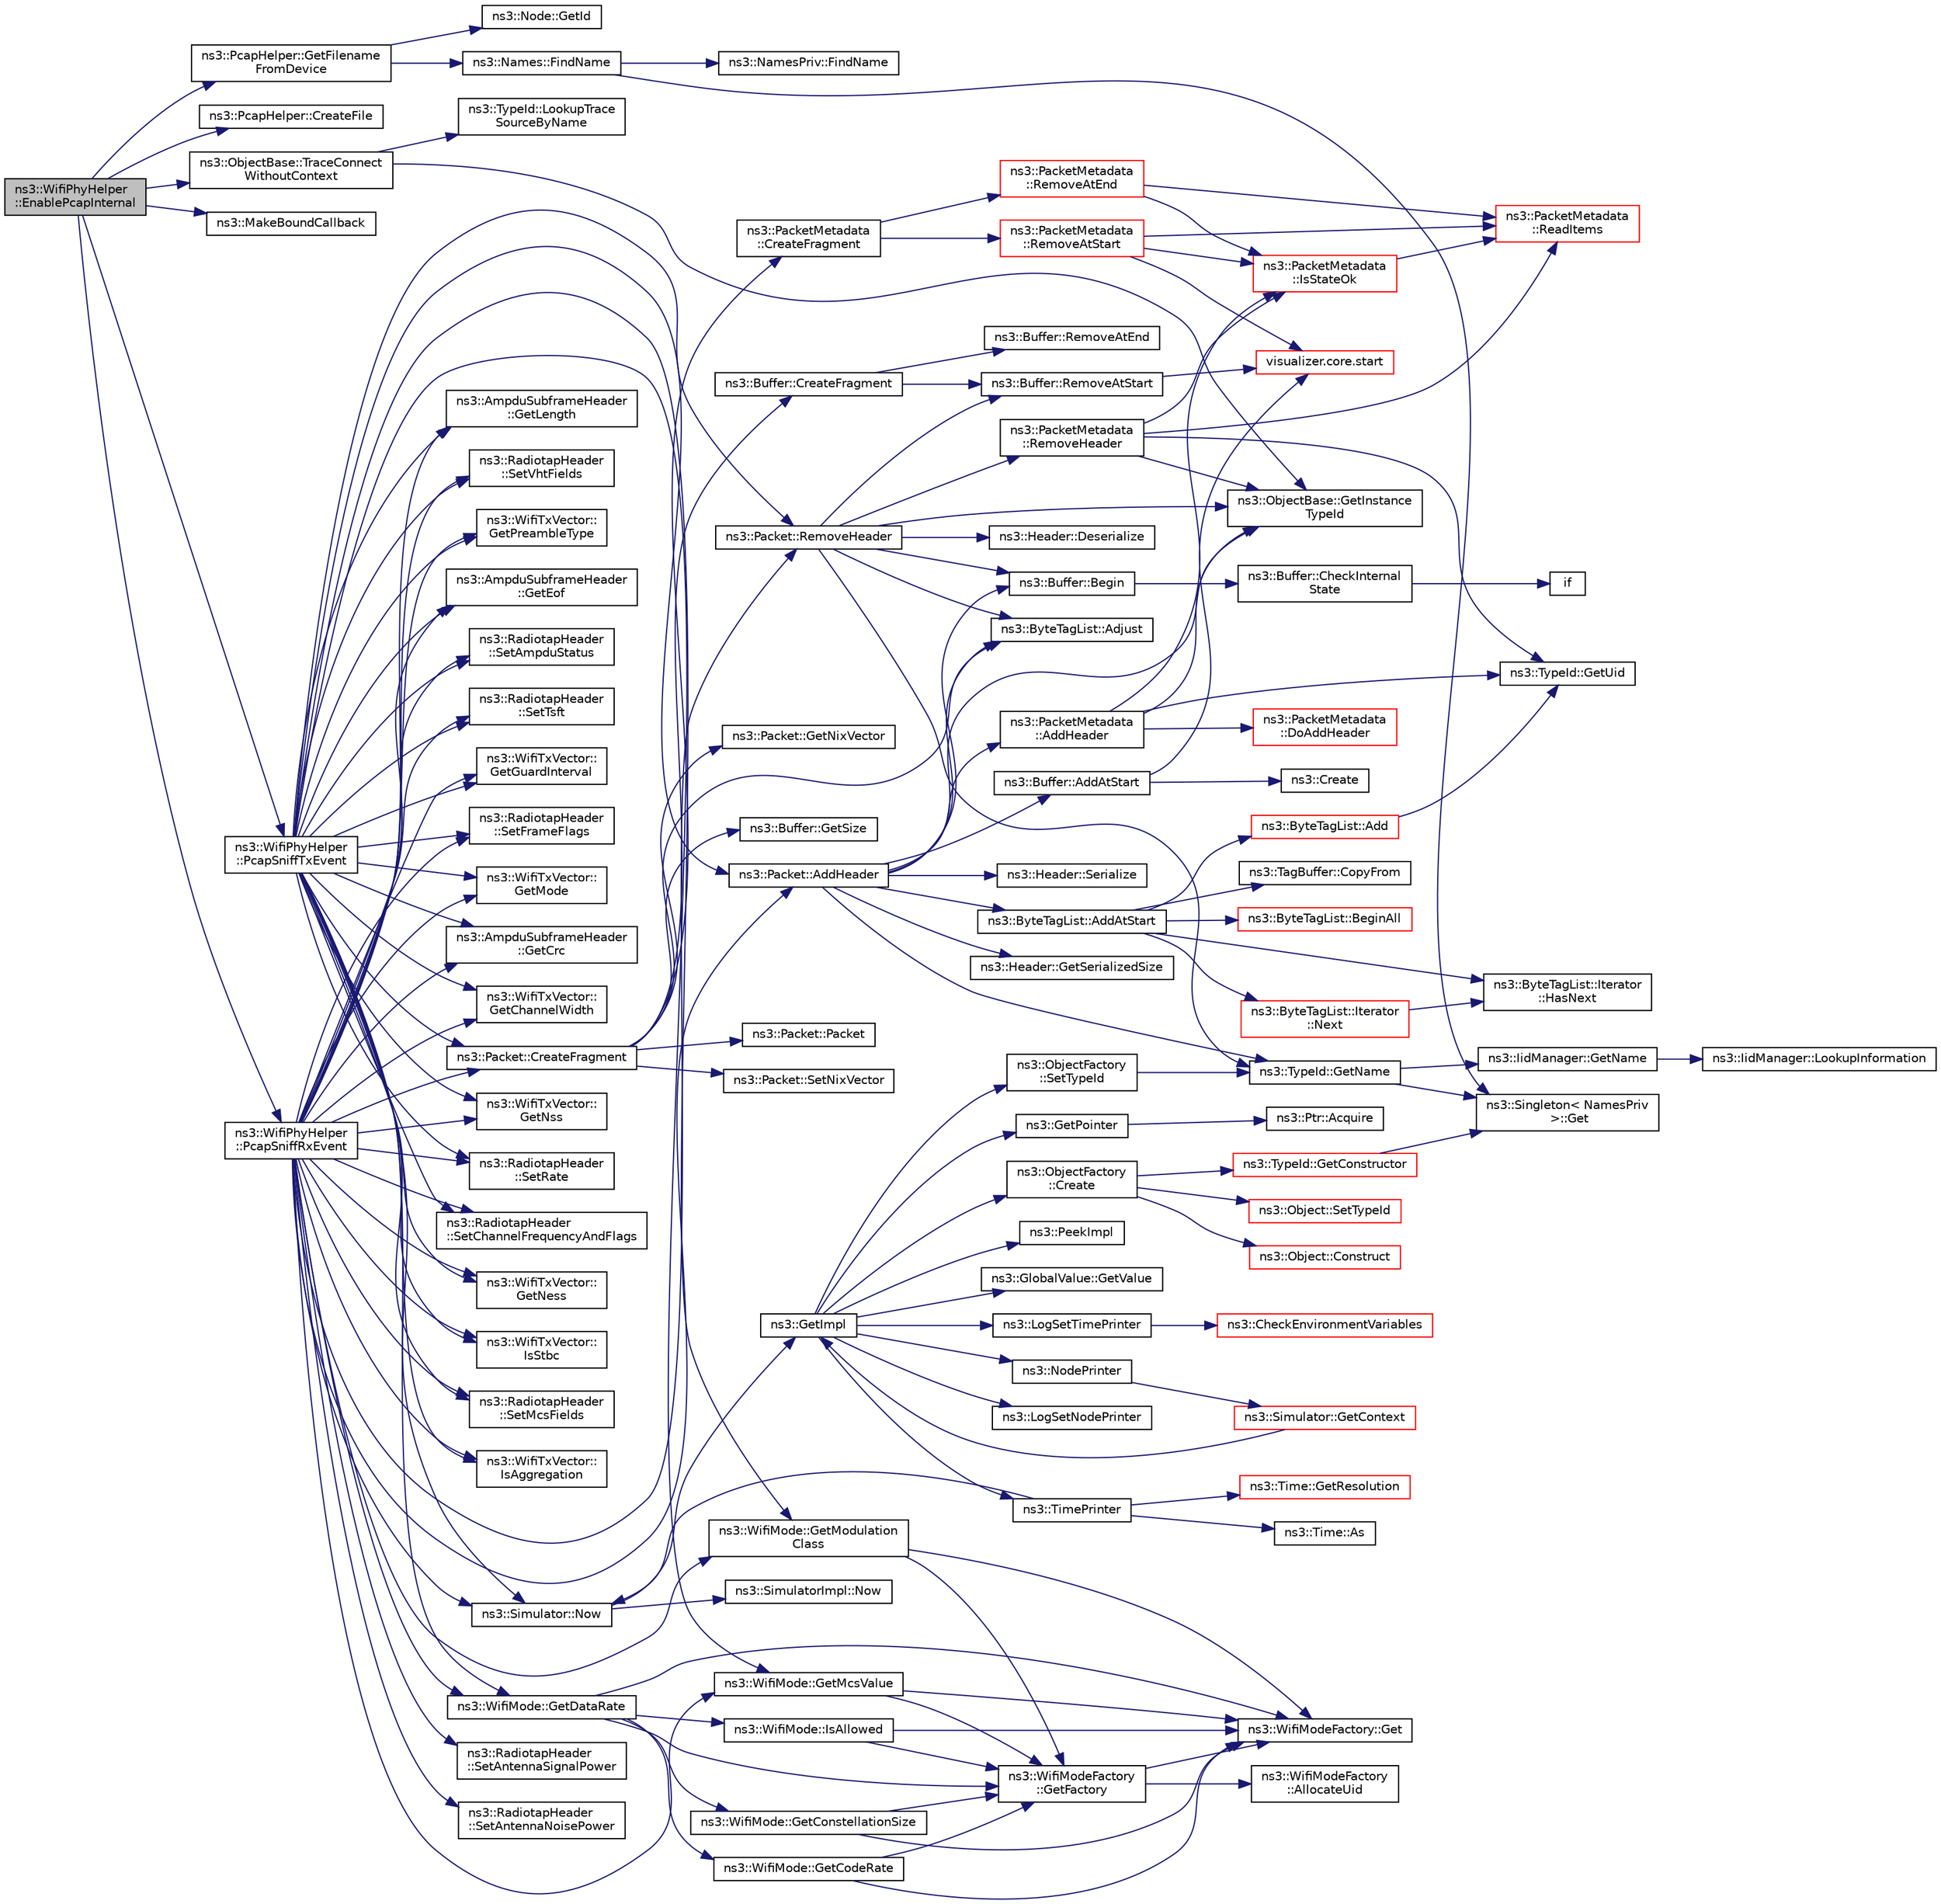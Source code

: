 digraph "ns3::WifiPhyHelper::EnablePcapInternal"
{
  edge [fontname="Helvetica",fontsize="10",labelfontname="Helvetica",labelfontsize="10"];
  node [fontname="Helvetica",fontsize="10",shape=record];
  rankdir="LR";
  Node1 [label="ns3::WifiPhyHelper\l::EnablePcapInternal",height=0.2,width=0.4,color="black", fillcolor="grey75", style="filled", fontcolor="black"];
  Node1 -> Node2 [color="midnightblue",fontsize="10",style="solid"];
  Node2 [label="ns3::PcapHelper::GetFilename\lFromDevice",height=0.2,width=0.4,color="black", fillcolor="white", style="filled",URL="$de/d23/classns3_1_1PcapHelper.html#a0da71e0938f0074cf08b4167d2e36702",tooltip="Let the pcap helper figure out a reasonable filename to use for a pcap file associated with a device..."];
  Node2 -> Node3 [color="midnightblue",fontsize="10",style="solid"];
  Node3 [label="ns3::Names::FindName",height=0.2,width=0.4,color="black", fillcolor="white", style="filled",URL="$d2/d77/classns3_1_1Names.html#ab9664faf23569aaae64a2d1f65265045",tooltip="Given a pointer to an object, look to see if that object has a name associated with it and..."];
  Node3 -> Node4 [color="midnightblue",fontsize="10",style="solid"];
  Node4 [label="ns3::Singleton\< NamesPriv\l \>::Get",height=0.2,width=0.4,color="black", fillcolor="white", style="filled",URL="$d8/d77/classns3_1_1Singleton.html#a80a2cd3c25a27ea72add7a9f7a141ffa"];
  Node3 -> Node5 [color="midnightblue",fontsize="10",style="solid"];
  Node5 [label="ns3::NamesPriv::FindName",height=0.2,width=0.4,color="black", fillcolor="white", style="filled",URL="$d8/d30/classns3_1_1NamesPriv.html#a7fbc3ac7b8924c08d86ddc79d96385fa",tooltip="Given a pointer to an object, look to see if that object has a name associated with it and..."];
  Node2 -> Node6 [color="midnightblue",fontsize="10",style="solid"];
  Node6 [label="ns3::Node::GetId",height=0.2,width=0.4,color="black", fillcolor="white", style="filled",URL="$dd/ded/classns3_1_1Node.html#aaf49b64a843565ce3812326313b370ac"];
  Node1 -> Node7 [color="midnightblue",fontsize="10",style="solid"];
  Node7 [label="ns3::PcapHelper::CreateFile",height=0.2,width=0.4,color="black", fillcolor="white", style="filled",URL="$de/d23/classns3_1_1PcapHelper.html#a216e4a2ee6d533fd71aacab300c1d786",tooltip="Create and initialize a pcap file. "];
  Node1 -> Node8 [color="midnightblue",fontsize="10",style="solid"];
  Node8 [label="ns3::ObjectBase::TraceConnect\lWithoutContext",height=0.2,width=0.4,color="black", fillcolor="white", style="filled",URL="$d2/dac/classns3_1_1ObjectBase.html#a1be45f6fd561e75dcac9dfa81b2b81e4"];
  Node8 -> Node9 [color="midnightblue",fontsize="10",style="solid"];
  Node9 [label="ns3::ObjectBase::GetInstance\lTypeId",height=0.2,width=0.4,color="black", fillcolor="white", style="filled",URL="$d2/dac/classns3_1_1ObjectBase.html#abe5b43a6f5b99a92a4c3122db31f06fb"];
  Node8 -> Node10 [color="midnightblue",fontsize="10",style="solid"];
  Node10 [label="ns3::TypeId::LookupTrace\lSourceByName",height=0.2,width=0.4,color="black", fillcolor="white", style="filled",URL="$d6/d11/classns3_1_1TypeId.html#a9b846d40a381142dc29f4dcd9b905c7f"];
  Node1 -> Node11 [color="midnightblue",fontsize="10",style="solid"];
  Node11 [label="ns3::MakeBoundCallback",height=0.2,width=0.4,color="black", fillcolor="white", style="filled",URL="$de/d40/group__makeboundcallback.html#ga1725d6362e6065faa0709f7c93f8d770"];
  Node1 -> Node12 [color="midnightblue",fontsize="10",style="solid"];
  Node12 [label="ns3::WifiPhyHelper\l::PcapSniffTxEvent",height=0.2,width=0.4,color="black", fillcolor="white", style="filled",URL="$d5/df8/classns3_1_1WifiPhyHelper.html#a24e075fa55e473c81f76a4178c0fcb25"];
  Node12 -> Node13 [color="midnightblue",fontsize="10",style="solid"];
  Node13 [label="ns3::WifiTxVector::\lGetPreambleType",height=0.2,width=0.4,color="black", fillcolor="white", style="filled",URL="$d0/d58/classns3_1_1WifiTxVector.html#ae90c4a0ea2f75d445fbc7a82f958c23f"];
  Node12 -> Node14 [color="midnightblue",fontsize="10",style="solid"];
  Node14 [label="ns3::Simulator::Now",height=0.2,width=0.4,color="black", fillcolor="white", style="filled",URL="$d7/deb/classns3_1_1Simulator.html#ac3178fa975b419f7875e7105be122800"];
  Node14 -> Node15 [color="midnightblue",fontsize="10",style="solid"];
  Node15 [label="ns3::GetImpl",height=0.2,width=0.4,color="black", fillcolor="white", style="filled",URL="$d4/d8b/group__simulator.html#ga42eb4eddad41528d4d99794a3dae3fd0",tooltip="Get the SimulatorImpl singleton. "];
  Node15 -> Node16 [color="midnightblue",fontsize="10",style="solid"];
  Node16 [label="ns3::PeekImpl",height=0.2,width=0.4,color="black", fillcolor="white", style="filled",URL="$d4/d8b/group__simulator.html#ga233c5c38de117e4e4a5a9cd168694792",tooltip="Get the static SimulatorImpl instance. "];
  Node15 -> Node17 [color="midnightblue",fontsize="10",style="solid"];
  Node17 [label="ns3::GlobalValue::GetValue",height=0.2,width=0.4,color="black", fillcolor="white", style="filled",URL="$dc/d02/classns3_1_1GlobalValue.html#aa33773cb952ba3c285a03ae2c4769b84"];
  Node15 -> Node18 [color="midnightblue",fontsize="10",style="solid"];
  Node18 [label="ns3::ObjectFactory\l::SetTypeId",height=0.2,width=0.4,color="black", fillcolor="white", style="filled",URL="$d5/d0d/classns3_1_1ObjectFactory.html#a77dcd099064038a1eb7a6b8251229ec3"];
  Node18 -> Node19 [color="midnightblue",fontsize="10",style="solid"];
  Node19 [label="ns3::TypeId::GetName",height=0.2,width=0.4,color="black", fillcolor="white", style="filled",URL="$d6/d11/classns3_1_1TypeId.html#aa3c41c79ae428b3cb396a9c6bb3ef314"];
  Node19 -> Node4 [color="midnightblue",fontsize="10",style="solid"];
  Node19 -> Node20 [color="midnightblue",fontsize="10",style="solid"];
  Node20 [label="ns3::IidManager::GetName",height=0.2,width=0.4,color="black", fillcolor="white", style="filled",URL="$d4/d1c/classns3_1_1IidManager.html#a5d68d0f0f44594dcdec239dbdb5bf53c"];
  Node20 -> Node21 [color="midnightblue",fontsize="10",style="solid"];
  Node21 [label="ns3::IidManager::LookupInformation",height=0.2,width=0.4,color="black", fillcolor="white", style="filled",URL="$d4/d1c/classns3_1_1IidManager.html#a6b1f4ba2815dba27a377e8a8db2384cf"];
  Node15 -> Node22 [color="midnightblue",fontsize="10",style="solid"];
  Node22 [label="ns3::GetPointer",height=0.2,width=0.4,color="black", fillcolor="white", style="filled",URL="$d7/d2e/namespacens3.html#ab4e173cdfd43d17c1a40d5348510a670"];
  Node22 -> Node23 [color="midnightblue",fontsize="10",style="solid"];
  Node23 [label="ns3::Ptr::Acquire",height=0.2,width=0.4,color="black", fillcolor="white", style="filled",URL="$dc/d90/classns3_1_1Ptr.html#a9579b15e8c42dcdff5869d9d987562fb"];
  Node15 -> Node24 [color="midnightblue",fontsize="10",style="solid"];
  Node24 [label="ns3::ObjectFactory\l::Create",height=0.2,width=0.4,color="black", fillcolor="white", style="filled",URL="$d5/d0d/classns3_1_1ObjectFactory.html#a18152e93f0a6fe184ed7300cb31e9896"];
  Node24 -> Node25 [color="midnightblue",fontsize="10",style="solid"];
  Node25 [label="ns3::TypeId::GetConstructor",height=0.2,width=0.4,color="red", fillcolor="white", style="filled",URL="$d6/d11/classns3_1_1TypeId.html#ad9b0bc71ee7593a1ff23ff8d53938e95"];
  Node25 -> Node4 [color="midnightblue",fontsize="10",style="solid"];
  Node24 -> Node26 [color="midnightblue",fontsize="10",style="solid"];
  Node26 [label="ns3::Object::SetTypeId",height=0.2,width=0.4,color="red", fillcolor="white", style="filled",URL="$d9/d77/classns3_1_1Object.html#a19b1ebd8ec8fe404845e665880a6c5ad"];
  Node24 -> Node27 [color="midnightblue",fontsize="10",style="solid"];
  Node27 [label="ns3::Object::Construct",height=0.2,width=0.4,color="red", fillcolor="white", style="filled",URL="$d9/d77/classns3_1_1Object.html#a636e8411dc5228771f45c9b805d348fa"];
  Node15 -> Node28 [color="midnightblue",fontsize="10",style="solid"];
  Node28 [label="ns3::LogSetTimePrinter",height=0.2,width=0.4,color="black", fillcolor="white", style="filled",URL="$d7/d2e/namespacens3.html#acf6a1749b3febc5a6a5b2b8620138d80"];
  Node28 -> Node29 [color="midnightblue",fontsize="10",style="solid"];
  Node29 [label="ns3::CheckEnvironmentVariables",height=0.2,width=0.4,color="red", fillcolor="white", style="filled",URL="$d8/dff/group__logging.html#gacdc0bdeb2d8a90089d4fb09c4b8569ff"];
  Node15 -> Node30 [color="midnightblue",fontsize="10",style="solid"];
  Node30 [label="ns3::TimePrinter",height=0.2,width=0.4,color="black", fillcolor="white", style="filled",URL="$d8/dff/group__logging.html#gaaad3642e8247a056cd83001d805b0812"];
  Node30 -> Node31 [color="midnightblue",fontsize="10",style="solid"];
  Node31 [label="ns3::Time::GetResolution",height=0.2,width=0.4,color="red", fillcolor="white", style="filled",URL="$dc/d04/classns3_1_1Time.html#a1444f0f08b5e19f031157609e32fcf98"];
  Node30 -> Node14 [color="midnightblue",fontsize="10",style="solid"];
  Node30 -> Node32 [color="midnightblue",fontsize="10",style="solid"];
  Node32 [label="ns3::Time::As",height=0.2,width=0.4,color="black", fillcolor="white", style="filled",URL="$dc/d04/classns3_1_1Time.html#a0bb1110638ce9938248bd07865a328ab"];
  Node15 -> Node33 [color="midnightblue",fontsize="10",style="solid"];
  Node33 [label="ns3::LogSetNodePrinter",height=0.2,width=0.4,color="black", fillcolor="white", style="filled",URL="$d7/d2e/namespacens3.html#aa6e659ca357c8309352fa0f146793810"];
  Node15 -> Node34 [color="midnightblue",fontsize="10",style="solid"];
  Node34 [label="ns3::NodePrinter",height=0.2,width=0.4,color="black", fillcolor="white", style="filled",URL="$d8/dff/group__logging.html#gaaffbf70ff3766cd62b8bbd9b140d2a1b"];
  Node34 -> Node35 [color="midnightblue",fontsize="10",style="solid"];
  Node35 [label="ns3::Simulator::GetContext",height=0.2,width=0.4,color="red", fillcolor="white", style="filled",URL="$d7/deb/classns3_1_1Simulator.html#a8514b74ee2c42916b351b33c4a963bb0"];
  Node35 -> Node15 [color="midnightblue",fontsize="10",style="solid"];
  Node14 -> Node36 [color="midnightblue",fontsize="10",style="solid"];
  Node36 [label="ns3::SimulatorImpl::Now",height=0.2,width=0.4,color="black", fillcolor="white", style="filled",URL="$d2/d19/classns3_1_1SimulatorImpl.html#aa516c50060846adc6fd316e83ef0797c"];
  Node12 -> Node37 [color="midnightblue",fontsize="10",style="solid"];
  Node37 [label="ns3::RadiotapHeader\l::SetTsft",height=0.2,width=0.4,color="black", fillcolor="white", style="filled",URL="$d0/d42/classns3_1_1RadiotapHeader.html#a63ddcf8e8113dc90d072c194612436f8",tooltip="Set the Time Synchronization Function Timer (TSFT) value. Valid for received frames only..."];
  Node12 -> Node38 [color="midnightblue",fontsize="10",style="solid"];
  Node38 [label="ns3::WifiTxVector::\lGetGuardInterval",height=0.2,width=0.4,color="black", fillcolor="white", style="filled",URL="$d0/d58/classns3_1_1WifiTxVector.html#ab80c0fd812542ef337a6cace4f64db63"];
  Node12 -> Node39 [color="midnightblue",fontsize="10",style="solid"];
  Node39 [label="ns3::RadiotapHeader\l::SetFrameFlags",height=0.2,width=0.4,color="black", fillcolor="white", style="filled",URL="$d0/d42/classns3_1_1RadiotapHeader.html#af8c523ad1498c9105da3f88a0897d9b0",tooltip="Set the frame flags of the transmitted or received frame. "];
  Node12 -> Node40 [color="midnightblue",fontsize="10",style="solid"];
  Node40 [label="ns3::WifiTxVector::\lGetMode",height=0.2,width=0.4,color="black", fillcolor="white", style="filled",URL="$d0/d58/classns3_1_1WifiTxVector.html#a497b1f11cad4b8b26251dfa07c9ad1d6"];
  Node12 -> Node41 [color="midnightblue",fontsize="10",style="solid"];
  Node41 [label="ns3::WifiMode::GetModulation\lClass",height=0.2,width=0.4,color="black", fillcolor="white", style="filled",URL="$d5/d56/classns3_1_1WifiMode.html#a7941cd2a0bc8d2ba68ba6a12c7e2c42a"];
  Node41 -> Node42 [color="midnightblue",fontsize="10",style="solid"];
  Node42 [label="ns3::WifiModeFactory\l::GetFactory",height=0.2,width=0.4,color="black", fillcolor="white", style="filled",URL="$d2/dcd/classns3_1_1WifiModeFactory.html#a9c6f695d733355dee8d74bd1709868fc"];
  Node42 -> Node43 [color="midnightblue",fontsize="10",style="solid"];
  Node43 [label="ns3::WifiModeFactory\l::AllocateUid",height=0.2,width=0.4,color="black", fillcolor="white", style="filled",URL="$d2/dcd/classns3_1_1WifiModeFactory.html#a89a9c38617bd3f7be4a8919ce9675996"];
  Node42 -> Node44 [color="midnightblue",fontsize="10",style="solid"];
  Node44 [label="ns3::WifiModeFactory::Get",height=0.2,width=0.4,color="black", fillcolor="white", style="filled",URL="$d2/dcd/classns3_1_1WifiModeFactory.html#a3086868810ff4347e31c63027726f544"];
  Node41 -> Node44 [color="midnightblue",fontsize="10",style="solid"];
  Node12 -> Node45 [color="midnightblue",fontsize="10",style="solid"];
  Node45 [label="ns3::WifiMode::GetMcsValue",height=0.2,width=0.4,color="black", fillcolor="white", style="filled",URL="$d5/d56/classns3_1_1WifiMode.html#acd40f9e0edfc1e2c4462bd016a08f160"];
  Node45 -> Node42 [color="midnightblue",fontsize="10",style="solid"];
  Node45 -> Node44 [color="midnightblue",fontsize="10",style="solid"];
  Node12 -> Node46 [color="midnightblue",fontsize="10",style="solid"];
  Node46 [label="ns3::WifiMode::GetDataRate",height=0.2,width=0.4,color="black", fillcolor="white", style="filled",URL="$d5/d56/classns3_1_1WifiMode.html#adcfbe150f69da720db23387f733b8a52"];
  Node46 -> Node42 [color="midnightblue",fontsize="10",style="solid"];
  Node46 -> Node44 [color="midnightblue",fontsize="10",style="solid"];
  Node46 -> Node47 [color="midnightblue",fontsize="10",style="solid"];
  Node47 [label="ns3::WifiMode::GetConstellationSize",height=0.2,width=0.4,color="black", fillcolor="white", style="filled",URL="$d5/d56/classns3_1_1WifiMode.html#a28bbc436203fd3332da6cc61909af8f1"];
  Node47 -> Node42 [color="midnightblue",fontsize="10",style="solid"];
  Node47 -> Node44 [color="midnightblue",fontsize="10",style="solid"];
  Node46 -> Node48 [color="midnightblue",fontsize="10",style="solid"];
  Node48 [label="ns3::WifiMode::GetCodeRate",height=0.2,width=0.4,color="black", fillcolor="white", style="filled",URL="$d5/d56/classns3_1_1WifiMode.html#a41fcb1abd2aa488145f2f43ca9ba8e1d"];
  Node48 -> Node42 [color="midnightblue",fontsize="10",style="solid"];
  Node48 -> Node44 [color="midnightblue",fontsize="10",style="solid"];
  Node46 -> Node49 [color="midnightblue",fontsize="10",style="solid"];
  Node49 [label="ns3::WifiMode::IsAllowed",height=0.2,width=0.4,color="black", fillcolor="white", style="filled",URL="$d5/d56/classns3_1_1WifiMode.html#a996eeb87ea67b483f0c1915780012e86"];
  Node49 -> Node42 [color="midnightblue",fontsize="10",style="solid"];
  Node49 -> Node44 [color="midnightblue",fontsize="10",style="solid"];
  Node12 -> Node50 [color="midnightblue",fontsize="10",style="solid"];
  Node50 [label="ns3::WifiTxVector::\lGetChannelWidth",height=0.2,width=0.4,color="black", fillcolor="white", style="filled",URL="$d0/d58/classns3_1_1WifiTxVector.html#a1f8bfa51778a3e217581eb665f059564"];
  Node12 -> Node51 [color="midnightblue",fontsize="10",style="solid"];
  Node51 [label="ns3::WifiTxVector::\lGetNss",height=0.2,width=0.4,color="black", fillcolor="white", style="filled",URL="$d0/d58/classns3_1_1WifiTxVector.html#aa710c8455a710574b0c297d9ffdee004"];
  Node12 -> Node52 [color="midnightblue",fontsize="10",style="solid"];
  Node52 [label="ns3::RadiotapHeader\l::SetRate",height=0.2,width=0.4,color="black", fillcolor="white", style="filled",URL="$d0/d42/classns3_1_1RadiotapHeader.html#a51ebd0157939e926630a940dcc4431aa",tooltip="Set the transmit/receive channel frequency in units of megahertz. "];
  Node12 -> Node53 [color="midnightblue",fontsize="10",style="solid"];
  Node53 [label="ns3::RadiotapHeader\l::SetChannelFrequencyAndFlags",height=0.2,width=0.4,color="black", fillcolor="white", style="filled",URL="$d0/d42/classns3_1_1RadiotapHeader.html#a429f94fc9a90307134b62cd1d6ed58b9",tooltip="Set the transmit/receive channel frequency and flags. "];
  Node12 -> Node54 [color="midnightblue",fontsize="10",style="solid"];
  Node54 [label="ns3::WifiTxVector::\lGetNess",height=0.2,width=0.4,color="black", fillcolor="white", style="filled",URL="$d0/d58/classns3_1_1WifiTxVector.html#ab5a816f61d69f179243e96ca70f27191"];
  Node12 -> Node55 [color="midnightblue",fontsize="10",style="solid"];
  Node55 [label="ns3::WifiTxVector::\lIsStbc",height=0.2,width=0.4,color="black", fillcolor="white", style="filled",URL="$d0/d58/classns3_1_1WifiTxVector.html#a08850c40d63060668f758b802af7e7a3"];
  Node12 -> Node56 [color="midnightblue",fontsize="10",style="solid"];
  Node56 [label="ns3::RadiotapHeader\l::SetMcsFields",height=0.2,width=0.4,color="black", fillcolor="white", style="filled",URL="$d0/d42/classns3_1_1RadiotapHeader.html#a23f8dd27246529ba4c3d1fefa09a95f7",tooltip="Set the MCS fields. "];
  Node12 -> Node57 [color="midnightblue",fontsize="10",style="solid"];
  Node57 [label="ns3::WifiTxVector::\lIsAggregation",height=0.2,width=0.4,color="black", fillcolor="white", style="filled",URL="$d0/d58/classns3_1_1WifiTxVector.html#ad794f2bcb422440f0112c1d9a987bb95"];
  Node12 -> Node58 [color="midnightblue",fontsize="10",style="solid"];
  Node58 [label="ns3::Packet::RemoveHeader",height=0.2,width=0.4,color="black", fillcolor="white", style="filled",URL="$dd/d7a/classns3_1_1Packet.html#a0961eccf975d75f902d40956c93ba63e",tooltip="Deserialize and remove the header from the internal buffer. "];
  Node58 -> Node59 [color="midnightblue",fontsize="10",style="solid"];
  Node59 [label="ns3::Header::Deserialize",height=0.2,width=0.4,color="black", fillcolor="white", style="filled",URL="$d6/dae/classns3_1_1Header.html#a78be9400bb66b2a8543606f395ef5396"];
  Node58 -> Node60 [color="midnightblue",fontsize="10",style="solid"];
  Node60 [label="ns3::Buffer::Begin",height=0.2,width=0.4,color="black", fillcolor="white", style="filled",URL="$da/d85/classns3_1_1Buffer.html#a893d4bf50df13e730b6cd0fda91b967f"];
  Node60 -> Node61 [color="midnightblue",fontsize="10",style="solid"];
  Node61 [label="ns3::Buffer::CheckInternal\lState",height=0.2,width=0.4,color="black", fillcolor="white", style="filled",URL="$da/d85/classns3_1_1Buffer.html#a6202ce7f1ecc1fc7a14cc13017375d14",tooltip="Checks the internal buffer structures consistency. "];
  Node61 -> Node62 [color="midnightblue",fontsize="10",style="solid"];
  Node62 [label="if",height=0.2,width=0.4,color="black", fillcolor="white", style="filled",URL="$d8/d0e/loss__ITU1238_8m.html#a419d895abe1313c35fa353c93802647e"];
  Node58 -> Node9 [color="midnightblue",fontsize="10",style="solid"];
  Node58 -> Node19 [color="midnightblue",fontsize="10",style="solid"];
  Node58 -> Node63 [color="midnightblue",fontsize="10",style="solid"];
  Node63 [label="ns3::Buffer::RemoveAtStart",height=0.2,width=0.4,color="black", fillcolor="white", style="filled",URL="$da/d85/classns3_1_1Buffer.html#adeecbb3e8f518aec6fee0437578ade4b"];
  Node63 -> Node64 [color="midnightblue",fontsize="10",style="solid"];
  Node64 [label="visualizer.core.start",height=0.2,width=0.4,color="red", fillcolor="white", style="filled",URL="$df/d6c/namespacevisualizer_1_1core.html#a2a35e5d8a34af358b508dac8635754e0"];
  Node58 -> Node65 [color="midnightblue",fontsize="10",style="solid"];
  Node65 [label="ns3::ByteTagList::Adjust",height=0.2,width=0.4,color="black", fillcolor="white", style="filled",URL="$dd/d64/classns3_1_1ByteTagList.html#a1fec06d7e6daaf8039cf2a148e4090f2"];
  Node58 -> Node66 [color="midnightblue",fontsize="10",style="solid"];
  Node66 [label="ns3::PacketMetadata\l::RemoveHeader",height=0.2,width=0.4,color="black", fillcolor="white", style="filled",URL="$d1/db1/classns3_1_1PacketMetadata.html#afa8a589ec783d4998516d7f39f21242d",tooltip="Remove an header. "];
  Node66 -> Node9 [color="midnightblue",fontsize="10",style="solid"];
  Node66 -> Node67 [color="midnightblue",fontsize="10",style="solid"];
  Node67 [label="ns3::TypeId::GetUid",height=0.2,width=0.4,color="black", fillcolor="white", style="filled",URL="$d6/d11/classns3_1_1TypeId.html#acd3e41de6340d06299f4fd63e2ed8da0"];
  Node66 -> Node68 [color="midnightblue",fontsize="10",style="solid"];
  Node68 [label="ns3::PacketMetadata\l::IsStateOk",height=0.2,width=0.4,color="red", fillcolor="white", style="filled",URL="$d1/db1/classns3_1_1PacketMetadata.html#a208d3163e28704438cdd4d30318e489c",tooltip="Check if the metadata state is ok. "];
  Node68 -> Node69 [color="midnightblue",fontsize="10",style="solid"];
  Node69 [label="ns3::PacketMetadata\l::ReadItems",height=0.2,width=0.4,color="red", fillcolor="white", style="filled",URL="$d1/db1/classns3_1_1PacketMetadata.html#a3719ad2c32313a9a1c74462322e8b517",tooltip="Read items. "];
  Node66 -> Node69 [color="midnightblue",fontsize="10",style="solid"];
  Node12 -> Node70 [color="midnightblue",fontsize="10",style="solid"];
  Node70 [label="ns3::AmpduSubframeHeader\l::GetLength",height=0.2,width=0.4,color="black", fillcolor="white", style="filled",URL="$dd/db6/classns3_1_1AmpduSubframeHeader.html#a1417afe062f1423e6562986b2fd82b4c"];
  Node12 -> Node71 [color="midnightblue",fontsize="10",style="solid"];
  Node71 [label="ns3::Packet::CreateFragment",height=0.2,width=0.4,color="black", fillcolor="white", style="filled",URL="$dd/d7a/classns3_1_1Packet.html#a16f6113606b355b2b346e2245fa2a3d0",tooltip="Create a new packet which contains a fragment of the original packet. "];
  Node71 -> Node72 [color="midnightblue",fontsize="10",style="solid"];
  Node72 [label="ns3::Buffer::CreateFragment",height=0.2,width=0.4,color="black", fillcolor="white", style="filled",URL="$da/d85/classns3_1_1Buffer.html#a9285016f38b451c65edb50196ef817f8"];
  Node72 -> Node63 [color="midnightblue",fontsize="10",style="solid"];
  Node72 -> Node73 [color="midnightblue",fontsize="10",style="solid"];
  Node73 [label="ns3::Buffer::RemoveAtEnd",height=0.2,width=0.4,color="black", fillcolor="white", style="filled",URL="$da/d85/classns3_1_1Buffer.html#a83b30fd8e1202e778fb471757b800d47"];
  Node71 -> Node65 [color="midnightblue",fontsize="10",style="solid"];
  Node71 -> Node74 [color="midnightblue",fontsize="10",style="solid"];
  Node74 [label="ns3::Buffer::GetSize",height=0.2,width=0.4,color="black", fillcolor="white", style="filled",URL="$da/d85/classns3_1_1Buffer.html#a3047b8f2dad303c6370695122f1884f0"];
  Node71 -> Node75 [color="midnightblue",fontsize="10",style="solid"];
  Node75 [label="ns3::PacketMetadata\l::CreateFragment",height=0.2,width=0.4,color="black", fillcolor="white", style="filled",URL="$d1/db1/classns3_1_1PacketMetadata.html#a0c4fe43ab63b49432451c37263826d67",tooltip="Creates a fragment. "];
  Node75 -> Node76 [color="midnightblue",fontsize="10",style="solid"];
  Node76 [label="ns3::PacketMetadata\l::RemoveAtStart",height=0.2,width=0.4,color="red", fillcolor="white", style="filled",URL="$d1/db1/classns3_1_1PacketMetadata.html#a9a0300e7ae709f269d59b6733e590d56",tooltip="Remove a chunk of metadata at the metadata start. "];
  Node76 -> Node68 [color="midnightblue",fontsize="10",style="solid"];
  Node76 -> Node64 [color="midnightblue",fontsize="10",style="solid"];
  Node76 -> Node69 [color="midnightblue",fontsize="10",style="solid"];
  Node75 -> Node77 [color="midnightblue",fontsize="10",style="solid"];
  Node77 [label="ns3::PacketMetadata\l::RemoveAtEnd",height=0.2,width=0.4,color="red", fillcolor="white", style="filled",URL="$d1/db1/classns3_1_1PacketMetadata.html#a7c76154f5302bd55a68406f0103d50c6",tooltip="Remove a chunk of metadata at the metadata end. "];
  Node77 -> Node68 [color="midnightblue",fontsize="10",style="solid"];
  Node77 -> Node69 [color="midnightblue",fontsize="10",style="solid"];
  Node71 -> Node78 [color="midnightblue",fontsize="10",style="solid"];
  Node78 [label="ns3::Packet::Packet",height=0.2,width=0.4,color="black", fillcolor="white", style="filled",URL="$dd/d7a/classns3_1_1Packet.html#ac1a30f8cf28346960cfac4a2c9fa7026",tooltip="Create an empty packet with a new uid (as returned by getUid). "];
  Node71 -> Node79 [color="midnightblue",fontsize="10",style="solid"];
  Node79 [label="ns3::Packet::SetNixVector",height=0.2,width=0.4,color="black", fillcolor="white", style="filled",URL="$dd/d7a/classns3_1_1Packet.html#a7e02c5b608a578c845aafd838f155989",tooltip="Set the packet nix-vector. "];
  Node71 -> Node80 [color="midnightblue",fontsize="10",style="solid"];
  Node80 [label="ns3::Packet::GetNixVector",height=0.2,width=0.4,color="black", fillcolor="white", style="filled",URL="$dd/d7a/classns3_1_1Packet.html#a3d68d7d2738678185315b59640848819",tooltip="Get the packet nix-vector. "];
  Node12 -> Node81 [color="midnightblue",fontsize="10",style="solid"];
  Node81 [label="ns3::AmpduSubframeHeader\l::GetEof",height=0.2,width=0.4,color="black", fillcolor="white", style="filled",URL="$dd/db6/classns3_1_1AmpduSubframeHeader.html#a488fd777e0b9bb33fbc42040262fc2c8"];
  Node12 -> Node82 [color="midnightblue",fontsize="10",style="solid"];
  Node82 [label="ns3::RadiotapHeader\l::SetAmpduStatus",height=0.2,width=0.4,color="black", fillcolor="white", style="filled",URL="$d0/d42/classns3_1_1RadiotapHeader.html#a8fae7a24dbeba412fdb9b7fc79f74f41",tooltip="Set the A-MPDU status fields. "];
  Node12 -> Node83 [color="midnightblue",fontsize="10",style="solid"];
  Node83 [label="ns3::AmpduSubframeHeader\l::GetCrc",height=0.2,width=0.4,color="black", fillcolor="white", style="filled",URL="$dd/db6/classns3_1_1AmpduSubframeHeader.html#a73407d515eb60e081379e2a8d9135610"];
  Node12 -> Node84 [color="midnightblue",fontsize="10",style="solid"];
  Node84 [label="ns3::RadiotapHeader\l::SetVhtFields",height=0.2,width=0.4,color="black", fillcolor="white", style="filled",URL="$d0/d42/classns3_1_1RadiotapHeader.html#a548ef08ad90c0b7c2e20a149d4e8942c",tooltip="Set the VHT fields. "];
  Node12 -> Node85 [color="midnightblue",fontsize="10",style="solid"];
  Node85 [label="ns3::Packet::AddHeader",height=0.2,width=0.4,color="black", fillcolor="white", style="filled",URL="$dd/d7a/classns3_1_1Packet.html#a465108c595a0bc592095cbcab1832ed8",tooltip="Add header to this packet. "];
  Node85 -> Node86 [color="midnightblue",fontsize="10",style="solid"];
  Node86 [label="ns3::Header::GetSerializedSize",height=0.2,width=0.4,color="black", fillcolor="white", style="filled",URL="$d6/dae/classns3_1_1Header.html#a6ef0497eabc1b1fb0ad42738eb73f934"];
  Node85 -> Node9 [color="midnightblue",fontsize="10",style="solid"];
  Node85 -> Node19 [color="midnightblue",fontsize="10",style="solid"];
  Node85 -> Node87 [color="midnightblue",fontsize="10",style="solid"];
  Node87 [label="ns3::Buffer::AddAtStart",height=0.2,width=0.4,color="black", fillcolor="white", style="filled",URL="$da/d85/classns3_1_1Buffer.html#a8abd8164c3671d3dadc98fc66fade7b1"];
  Node87 -> Node64 [color="midnightblue",fontsize="10",style="solid"];
  Node87 -> Node88 [color="midnightblue",fontsize="10",style="solid"];
  Node88 [label="ns3::Create",height=0.2,width=0.4,color="black", fillcolor="white", style="filled",URL="$d2/df2/group__ptr.html#ga0406dd2d929ceac05ce39d4579fa3e4b"];
  Node85 -> Node65 [color="midnightblue",fontsize="10",style="solid"];
  Node85 -> Node89 [color="midnightblue",fontsize="10",style="solid"];
  Node89 [label="ns3::ByteTagList::AddAtStart",height=0.2,width=0.4,color="black", fillcolor="white", style="filled",URL="$dd/d64/classns3_1_1ByteTagList.html#acb4563fbe4299c55af41ba7a166b71d5"];
  Node89 -> Node90 [color="midnightblue",fontsize="10",style="solid"];
  Node90 [label="ns3::ByteTagList::BeginAll",height=0.2,width=0.4,color="red", fillcolor="white", style="filled",URL="$dd/d64/classns3_1_1ByteTagList.html#ac4f33846ef6a84a64ede38b2de1564ba",tooltip="Returns an iterator pointing to the very first tag in this list. "];
  Node89 -> Node91 [color="midnightblue",fontsize="10",style="solid"];
  Node91 [label="ns3::ByteTagList::Iterator\l::HasNext",height=0.2,width=0.4,color="black", fillcolor="white", style="filled",URL="$de/dc7/classns3_1_1ByteTagList_1_1Iterator.html#aa1c5eb37f289d0eef8dfaf687498eaec",tooltip="Used to determine if the iterator is at the end of the byteTagList. "];
  Node89 -> Node92 [color="midnightblue",fontsize="10",style="solid"];
  Node92 [label="ns3::ByteTagList::Iterator\l::Next",height=0.2,width=0.4,color="red", fillcolor="white", style="filled",URL="$de/dc7/classns3_1_1ByteTagList_1_1Iterator.html#af521864d800baab1d9c5262f59ce4433",tooltip="Returns the next Item from the ByteTagList. "];
  Node92 -> Node91 [color="midnightblue",fontsize="10",style="solid"];
  Node89 -> Node93 [color="midnightblue",fontsize="10",style="solid"];
  Node93 [label="ns3::ByteTagList::Add",height=0.2,width=0.4,color="red", fillcolor="white", style="filled",URL="$dd/d64/classns3_1_1ByteTagList.html#ac970192e923afc561a304d17af4b8a52"];
  Node93 -> Node67 [color="midnightblue",fontsize="10",style="solid"];
  Node89 -> Node94 [color="midnightblue",fontsize="10",style="solid"];
  Node94 [label="ns3::TagBuffer::CopyFrom",height=0.2,width=0.4,color="black", fillcolor="white", style="filled",URL="$d6/ded/classns3_1_1TagBuffer.html#afe07a9e117449ff5b5d5857291671349",tooltip="Copy the nternal structure of another TagBuffer. "];
  Node85 -> Node95 [color="midnightblue",fontsize="10",style="solid"];
  Node95 [label="ns3::Header::Serialize",height=0.2,width=0.4,color="black", fillcolor="white", style="filled",URL="$d6/dae/classns3_1_1Header.html#afb61f1aac69ff8349a6bfe521fab5404"];
  Node85 -> Node60 [color="midnightblue",fontsize="10",style="solid"];
  Node85 -> Node96 [color="midnightblue",fontsize="10",style="solid"];
  Node96 [label="ns3::PacketMetadata\l::AddHeader",height=0.2,width=0.4,color="black", fillcolor="white", style="filled",URL="$d1/db1/classns3_1_1PacketMetadata.html#abdce736c4c5f647242f0808c0d2f9249",tooltip="Add an header. "];
  Node96 -> Node68 [color="midnightblue",fontsize="10",style="solid"];
  Node96 -> Node9 [color="midnightblue",fontsize="10",style="solid"];
  Node96 -> Node67 [color="midnightblue",fontsize="10",style="solid"];
  Node96 -> Node97 [color="midnightblue",fontsize="10",style="solid"];
  Node97 [label="ns3::PacketMetadata\l::DoAddHeader",height=0.2,width=0.4,color="red", fillcolor="white", style="filled",URL="$d1/db1/classns3_1_1PacketMetadata.html#ae5ad09674e28733405c49b2655c51a5a",tooltip="Add an header. "];
  Node1 -> Node98 [color="midnightblue",fontsize="10",style="solid"];
  Node98 [label="ns3::WifiPhyHelper\l::PcapSniffRxEvent",height=0.2,width=0.4,color="black", fillcolor="white", style="filled",URL="$d5/df8/classns3_1_1WifiPhyHelper.html#ac5da2b1210868b0ae050e3adc54a9d2f"];
  Node98 -> Node13 [color="midnightblue",fontsize="10",style="solid"];
  Node98 -> Node14 [color="midnightblue",fontsize="10",style="solid"];
  Node98 -> Node37 [color="midnightblue",fontsize="10",style="solid"];
  Node98 -> Node38 [color="midnightblue",fontsize="10",style="solid"];
  Node98 -> Node39 [color="midnightblue",fontsize="10",style="solid"];
  Node98 -> Node40 [color="midnightblue",fontsize="10",style="solid"];
  Node98 -> Node41 [color="midnightblue",fontsize="10",style="solid"];
  Node98 -> Node45 [color="midnightblue",fontsize="10",style="solid"];
  Node98 -> Node46 [color="midnightblue",fontsize="10",style="solid"];
  Node98 -> Node50 [color="midnightblue",fontsize="10",style="solid"];
  Node98 -> Node51 [color="midnightblue",fontsize="10",style="solid"];
  Node98 -> Node52 [color="midnightblue",fontsize="10",style="solid"];
  Node98 -> Node53 [color="midnightblue",fontsize="10",style="solid"];
  Node98 -> Node99 [color="midnightblue",fontsize="10",style="solid"];
  Node99 [label="ns3::RadiotapHeader\l::SetAntennaSignalPower",height=0.2,width=0.4,color="black", fillcolor="white", style="filled",URL="$d0/d42/classns3_1_1RadiotapHeader.html#a57c25791d9c71357a48ed130dce24066",tooltip="Set the RF signal power at the antenna as a decibel difference from an arbitrary, fixed reference..."];
  Node98 -> Node100 [color="midnightblue",fontsize="10",style="solid"];
  Node100 [label="ns3::RadiotapHeader\l::SetAntennaNoisePower",height=0.2,width=0.4,color="black", fillcolor="white", style="filled",URL="$d0/d42/classns3_1_1RadiotapHeader.html#ab9536b3c7395d020899601690ff2cb26",tooltip="Set the RF noise power at the antenna as a decibel difference from an arbitrary, fixed reference..."];
  Node98 -> Node54 [color="midnightblue",fontsize="10",style="solid"];
  Node98 -> Node55 [color="midnightblue",fontsize="10",style="solid"];
  Node98 -> Node56 [color="midnightblue",fontsize="10",style="solid"];
  Node98 -> Node57 [color="midnightblue",fontsize="10",style="solid"];
  Node98 -> Node58 [color="midnightblue",fontsize="10",style="solid"];
  Node98 -> Node70 [color="midnightblue",fontsize="10",style="solid"];
  Node98 -> Node71 [color="midnightblue",fontsize="10",style="solid"];
  Node98 -> Node81 [color="midnightblue",fontsize="10",style="solid"];
  Node98 -> Node82 [color="midnightblue",fontsize="10",style="solid"];
  Node98 -> Node83 [color="midnightblue",fontsize="10",style="solid"];
  Node98 -> Node84 [color="midnightblue",fontsize="10",style="solid"];
  Node98 -> Node85 [color="midnightblue",fontsize="10",style="solid"];
}
